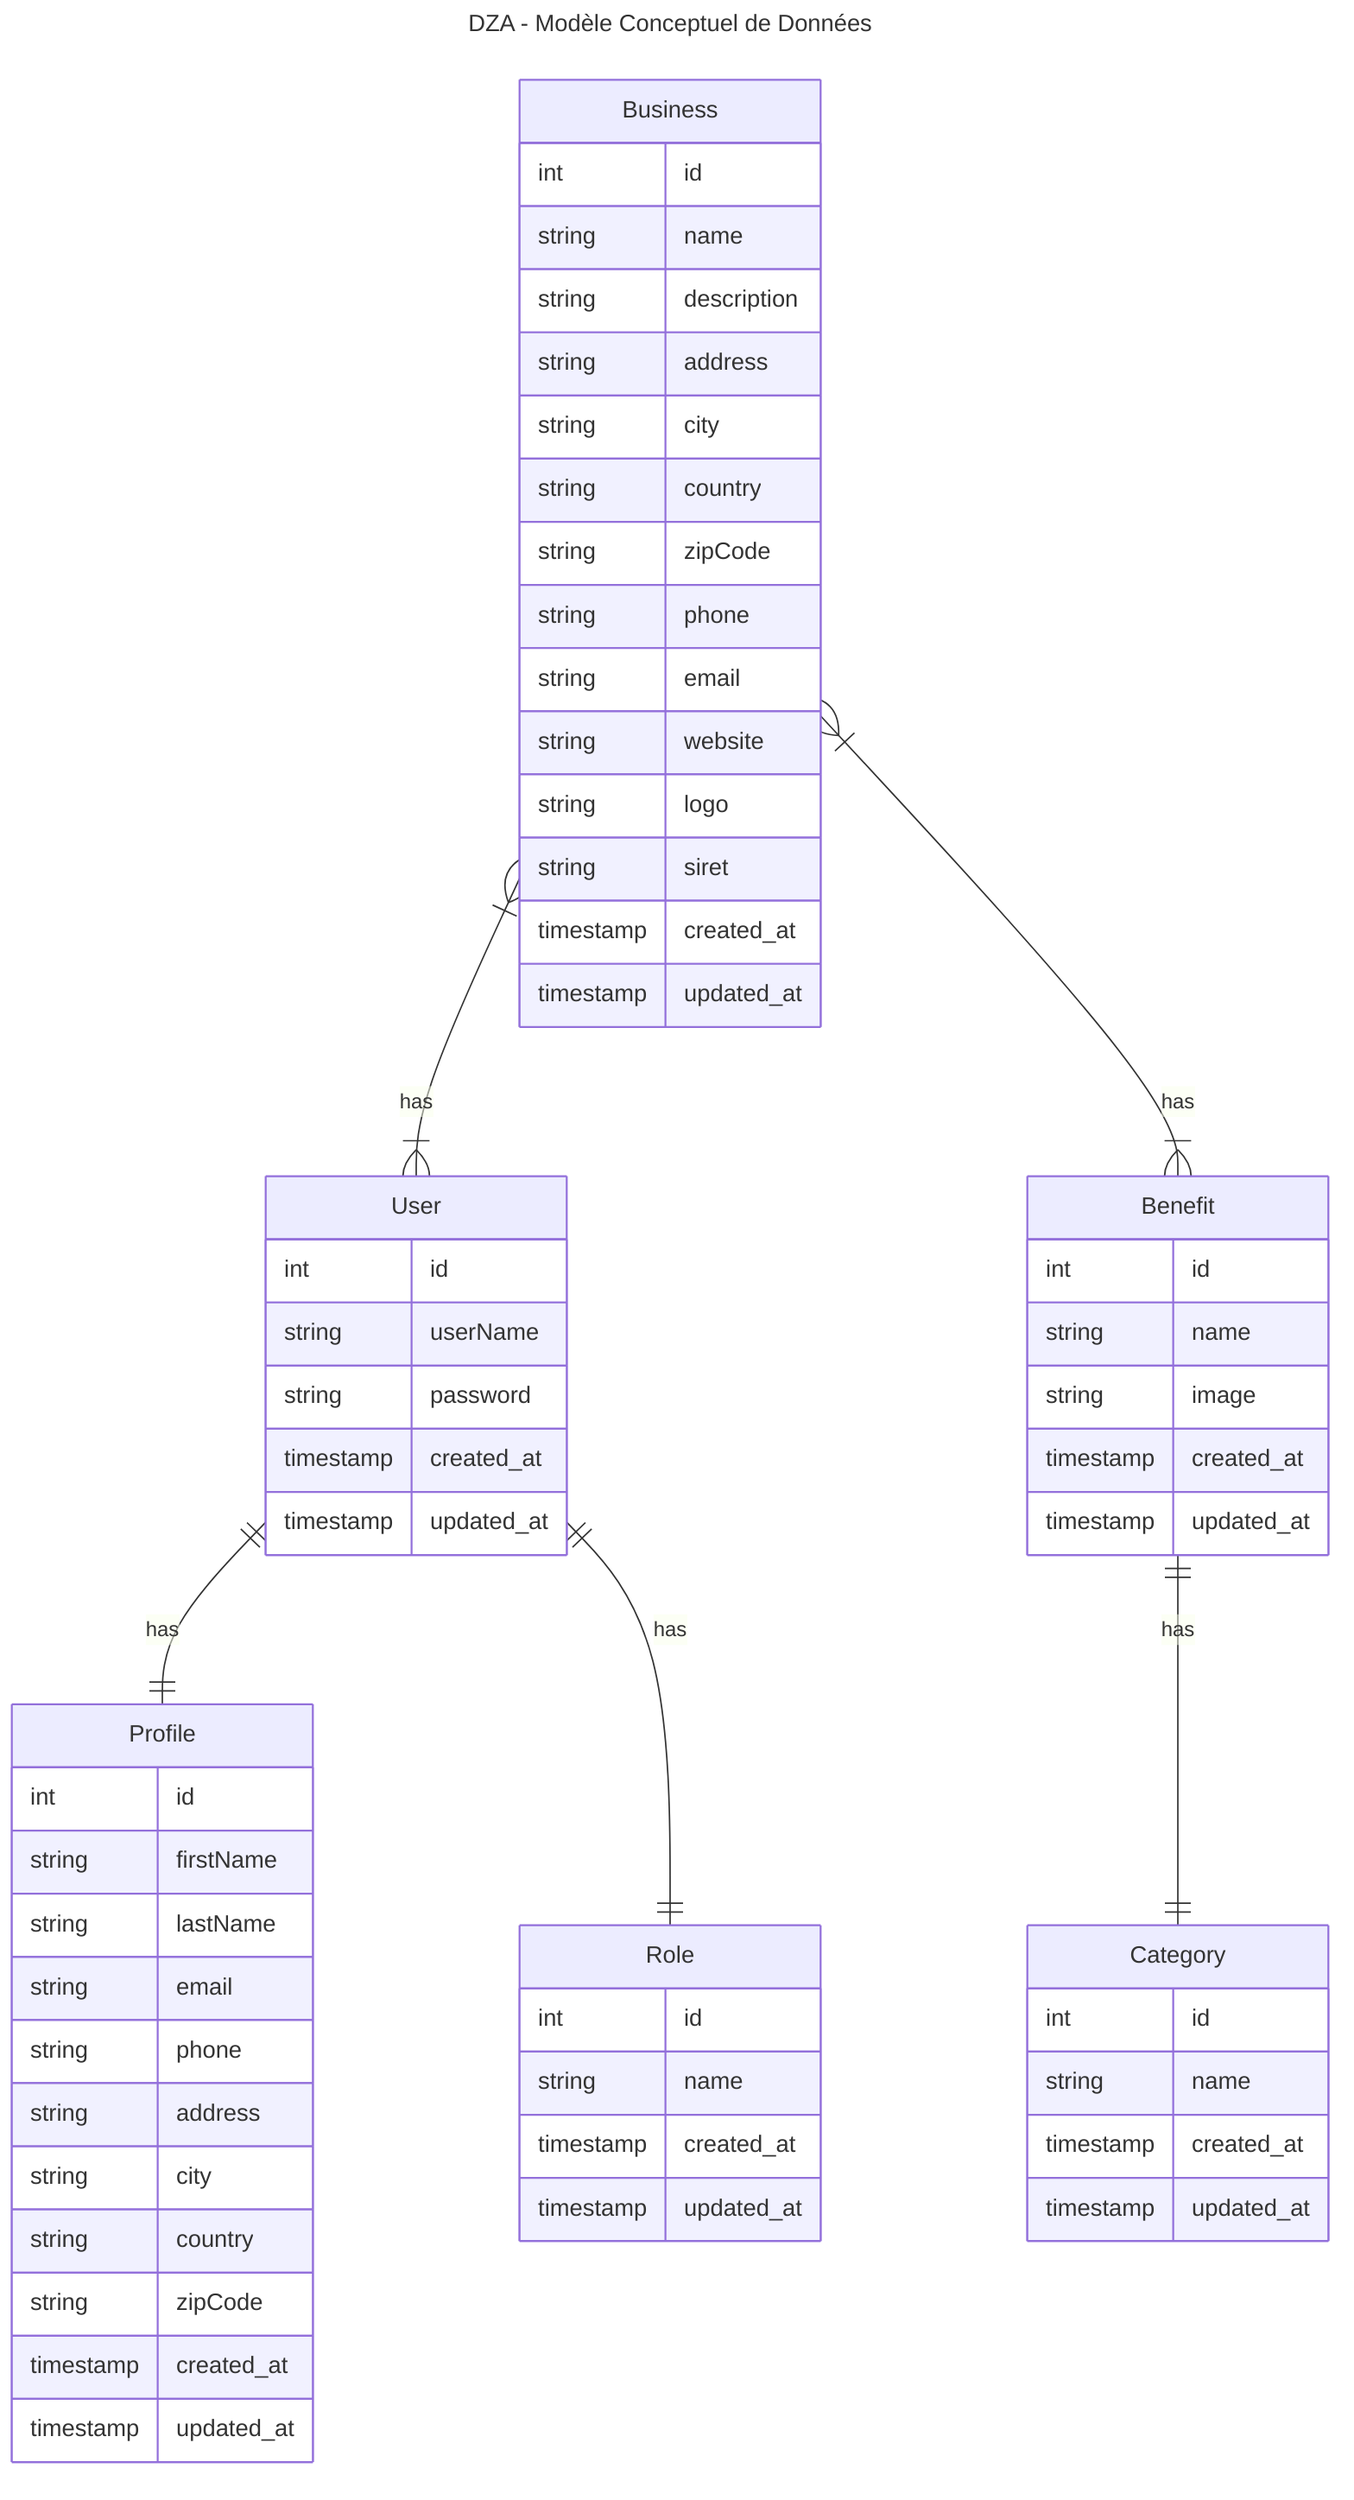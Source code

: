 ---
title: DZA - Modèle Conceptuel de Données
author: Dawudesign
---
erDiagram
    User ||--|| Profile : has
    User ||--|| Role : has
    User {
        int id
        string userName
        string password
        timestamp created_at
        timestamp updated_at
    }

    Profile
    Profile {
        int id
        string firstName
        string lastName
        string email
        string phone
        string address
        string city
        string country
        string zipCode
        timestamp created_at
        timestamp updated_at
    }

    Role
    Role {
        int id
        string name
        timestamp created_at
        timestamp updated_at
    }

    Business }|--|{ User : has
    Business }|--|{ Benefit : has
    Business {
        int id
        string name
        string description
        string address
        string city
        string country
        string zipCode
        string phone
        string email
        string website
        string logo
        string siret
        timestamp created_at
        timestamp updated_at
    }

    Benefit ||--|| Category : has
    Benefit {
        int id
        string name
        string image
        timestamp created_at
        timestamp updated_at
    }

    Category {
        int id
        string name
        timestamp created_at
        timestamp updated_at
    }